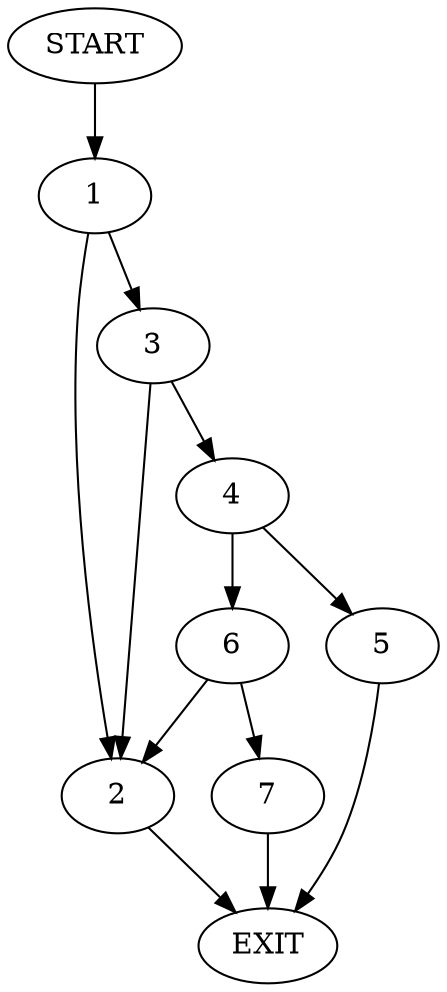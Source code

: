 digraph {
0 [label="START"]
8 [label="EXIT"]
0 -> 1
1 -> 2
1 -> 3
3 -> 2
3 -> 4
2 -> 8
4 -> 5
4 -> 6
5 -> 8
6 -> 7
6 -> 2
7 -> 8
}
